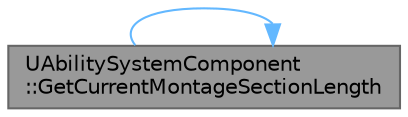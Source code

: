 digraph "UAbilitySystemComponent::GetCurrentMontageSectionLength"
{
 // INTERACTIVE_SVG=YES
 // LATEX_PDF_SIZE
  bgcolor="transparent";
  edge [fontname=Helvetica,fontsize=10,labelfontname=Helvetica,labelfontsize=10];
  node [fontname=Helvetica,fontsize=10,shape=box,height=0.2,width=0.4];
  rankdir="LR";
  Node1 [id="Node000001",label="UAbilitySystemComponent\l::GetCurrentMontageSectionLength",height=0.2,width=0.4,color="gray40", fillcolor="grey60", style="filled", fontcolor="black",tooltip="Get length in time of current section."];
  Node1 -> Node1 [id="edge1_Node000001_Node000001",color="steelblue1",style="solid",tooltip=" "];
}
